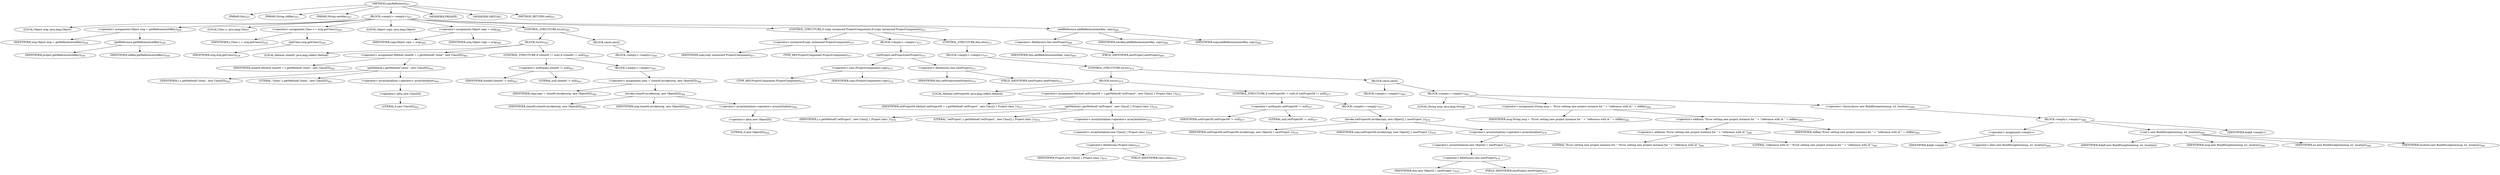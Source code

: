 digraph "copyReference" {  
"1029" [label = <(METHOD,copyReference)<SUB>457</SUB>> ]
"1030" [label = <(PARAM,this)<SUB>457</SUB>> ]
"1031" [label = <(PARAM,String oldKey)<SUB>457</SUB>> ]
"1032" [label = <(PARAM,String newKey)<SUB>457</SUB>> ]
"1033" [label = <(BLOCK,&lt;empty&gt;,&lt;empty&gt;)<SUB>457</SUB>> ]
"1034" [label = <(LOCAL,Object orig: java.lang.Object)> ]
"1035" [label = <(&lt;operator&gt;.assignment,Object orig = getReference(oldKey))<SUB>458</SUB>> ]
"1036" [label = <(IDENTIFIER,orig,Object orig = getReference(oldKey))<SUB>458</SUB>> ]
"1037" [label = <(getReference,getReference(oldKey))<SUB>458</SUB>> ]
"1038" [label = <(IDENTIFIER,project,getReference(oldKey))<SUB>458</SUB>> ]
"1039" [label = <(IDENTIFIER,oldKey,getReference(oldKey))<SUB>458</SUB>> ]
"1040" [label = <(LOCAL,Class c: java.lang.Class)> ]
"1041" [label = <(&lt;operator&gt;.assignment,Class c = orig.getClass())<SUB>459</SUB>> ]
"1042" [label = <(IDENTIFIER,c,Class c = orig.getClass())<SUB>459</SUB>> ]
"1043" [label = <(getClass,orig.getClass())<SUB>459</SUB>> ]
"1044" [label = <(IDENTIFIER,orig,orig.getClass())<SUB>459</SUB>> ]
"1045" [label = <(LOCAL,Object copy: java.lang.Object)> ]
"1046" [label = <(&lt;operator&gt;.assignment,Object copy = orig)<SUB>460</SUB>> ]
"1047" [label = <(IDENTIFIER,copy,Object copy = orig)<SUB>460</SUB>> ]
"1048" [label = <(IDENTIFIER,orig,Object copy = orig)<SUB>460</SUB>> ]
"1049" [label = <(CONTROL_STRUCTURE,try,try)<SUB>461</SUB>> ]
"1050" [label = <(BLOCK,try,try)<SUB>461</SUB>> ]
"1051" [label = <(LOCAL,Method cloneM: java.lang.reflect.Method)> ]
"1052" [label = <(&lt;operator&gt;.assignment,Method cloneM = c.getMethod(&quot;clone&quot;, new Class[0]))<SUB>462</SUB>> ]
"1053" [label = <(IDENTIFIER,cloneM,Method cloneM = c.getMethod(&quot;clone&quot;, new Class[0]))<SUB>462</SUB>> ]
"1054" [label = <(getMethod,c.getMethod(&quot;clone&quot;, new Class[0]))<SUB>462</SUB>> ]
"1055" [label = <(IDENTIFIER,c,c.getMethod(&quot;clone&quot;, new Class[0]))<SUB>462</SUB>> ]
"1056" [label = <(LITERAL,&quot;clone&quot;,c.getMethod(&quot;clone&quot;, new Class[0]))<SUB>462</SUB>> ]
"1057" [label = <(&lt;operator&gt;.arrayInitializer,&lt;operator&gt;.arrayInitializer)<SUB>462</SUB>> ]
"1058" [label = <(&lt;operator&gt;.alloc,new Class[0])> ]
"1059" [label = <(LITERAL,0,new Class[0])<SUB>462</SUB>> ]
"1060" [label = <(CONTROL_STRUCTURE,if (cloneM != null),if (cloneM != null))<SUB>463</SUB>> ]
"1061" [label = <(&lt;operator&gt;.notEquals,cloneM != null)<SUB>463</SUB>> ]
"1062" [label = <(IDENTIFIER,cloneM,cloneM != null)<SUB>463</SUB>> ]
"1063" [label = <(LITERAL,null,cloneM != null)<SUB>463</SUB>> ]
"1064" [label = <(BLOCK,&lt;empty&gt;,&lt;empty&gt;)<SUB>463</SUB>> ]
"1065" [label = <(&lt;operator&gt;.assignment,copy = cloneM.invoke(orig, new Object[0]))<SUB>464</SUB>> ]
"1066" [label = <(IDENTIFIER,copy,copy = cloneM.invoke(orig, new Object[0]))<SUB>464</SUB>> ]
"1067" [label = <(invoke,cloneM.invoke(orig, new Object[0]))<SUB>464</SUB>> ]
"1068" [label = <(IDENTIFIER,cloneM,cloneM.invoke(orig, new Object[0]))<SUB>464</SUB>> ]
"1069" [label = <(IDENTIFIER,orig,cloneM.invoke(orig, new Object[0]))<SUB>464</SUB>> ]
"1070" [label = <(&lt;operator&gt;.arrayInitializer,&lt;operator&gt;.arrayInitializer)<SUB>464</SUB>> ]
"1071" [label = <(&lt;operator&gt;.alloc,new Object[0])> ]
"1072" [label = <(LITERAL,0,new Object[0])<SUB>464</SUB>> ]
"1073" [label = <(BLOCK,catch,catch)> ]
"1074" [label = <(BLOCK,&lt;empty&gt;,&lt;empty&gt;)<SUB>466</SUB>> ]
"1075" [label = <(CONTROL_STRUCTURE,if (copy instanceof ProjectComponent),if (copy instanceof ProjectComponent))<SUB>471</SUB>> ]
"1076" [label = <(&lt;operator&gt;.instanceOf,copy instanceof ProjectComponent)<SUB>471</SUB>> ]
"1077" [label = <(IDENTIFIER,copy,copy instanceof ProjectComponent)<SUB>471</SUB>> ]
"1078" [label = <(TYPE_REF,ProjectComponent,ProjectComponent)<SUB>471</SUB>> ]
"1079" [label = <(BLOCK,&lt;empty&gt;,&lt;empty&gt;)<SUB>471</SUB>> ]
"1080" [label = <(setProject,setProject(newProject))<SUB>472</SUB>> ]
"1081" [label = <(&lt;operator&gt;.cast,(ProjectComponent) copy)<SUB>472</SUB>> ]
"1082" [label = <(TYPE_REF,ProjectComponent,ProjectComponent)<SUB>472</SUB>> ]
"1083" [label = <(IDENTIFIER,copy,(ProjectComponent) copy)<SUB>472</SUB>> ]
"1084" [label = <(&lt;operator&gt;.fieldAccess,this.newProject)<SUB>472</SUB>> ]
"1085" [label = <(IDENTIFIER,this,setProject(newProject))<SUB>472</SUB>> ]
"1086" [label = <(FIELD_IDENTIFIER,newProject,newProject)<SUB>472</SUB>> ]
"1087" [label = <(CONTROL_STRUCTURE,else,else)<SUB>473</SUB>> ]
"1088" [label = <(BLOCK,&lt;empty&gt;,&lt;empty&gt;)<SUB>473</SUB>> ]
"1089" [label = <(CONTROL_STRUCTURE,try,try)<SUB>474</SUB>> ]
"1090" [label = <(BLOCK,try,try)<SUB>474</SUB>> ]
"1091" [label = <(LOCAL,Method setProjectM: java.lang.reflect.Method)> ]
"1092" [label = <(&lt;operator&gt;.assignment,Method setProjectM = c.getMethod(&quot;setProject&quot;, new Class[] { Project.class }))<SUB>475</SUB>> ]
"1093" [label = <(IDENTIFIER,setProjectM,Method setProjectM = c.getMethod(&quot;setProject&quot;, new Class[] { Project.class }))<SUB>475</SUB>> ]
"1094" [label = <(getMethod,c.getMethod(&quot;setProject&quot;, new Class[] { Project.class }))<SUB>476</SUB>> ]
"1095" [label = <(IDENTIFIER,c,c.getMethod(&quot;setProject&quot;, new Class[] { Project.class }))<SUB>476</SUB>> ]
"1096" [label = <(LITERAL,&quot;setProject&quot;,c.getMethod(&quot;setProject&quot;, new Class[] { Project.class }))<SUB>476</SUB>> ]
"1097" [label = <(&lt;operator&gt;.arrayInitializer,&lt;operator&gt;.arrayInitializer)<SUB>476</SUB>> ]
"1098" [label = <(&lt;operator&gt;.arrayInitializer,new Class[] { Project.class })<SUB>476</SUB>> ]
"1099" [label = <(&lt;operator&gt;.fieldAccess,Project.class)<SUB>476</SUB>> ]
"1100" [label = <(IDENTIFIER,Project,new Class[] { Project.class })<SUB>476</SUB>> ]
"1101" [label = <(FIELD_IDENTIFIER,class,class)<SUB>476</SUB>> ]
"1102" [label = <(CONTROL_STRUCTURE,if (setProjectM != null),if (setProjectM != null))<SUB>477</SUB>> ]
"1103" [label = <(&lt;operator&gt;.notEquals,setProjectM != null)<SUB>477</SUB>> ]
"1104" [label = <(IDENTIFIER,setProjectM,setProjectM != null)<SUB>477</SUB>> ]
"1105" [label = <(LITERAL,null,setProjectM != null)<SUB>477</SUB>> ]
"1106" [label = <(BLOCK,&lt;empty&gt;,&lt;empty&gt;)<SUB>477</SUB>> ]
"1107" [label = <(invoke,setProjectM.invoke(copy, new Object[] { newProject }))<SUB>478</SUB>> ]
"1108" [label = <(IDENTIFIER,setProjectM,setProjectM.invoke(copy, new Object[] { newProject }))<SUB>478</SUB>> ]
"1109" [label = <(IDENTIFIER,copy,setProjectM.invoke(copy, new Object[] { newProject }))<SUB>478</SUB>> ]
"1110" [label = <(&lt;operator&gt;.arrayInitializer,&lt;operator&gt;.arrayInitializer)<SUB>478</SUB>> ]
"1111" [label = <(&lt;operator&gt;.arrayInitializer,new Object[] { newProject })<SUB>478</SUB>> ]
"1112" [label = <(&lt;operator&gt;.fieldAccess,this.newProject)<SUB>478</SUB>> ]
"1113" [label = <(IDENTIFIER,this,new Object[] { newProject })<SUB>478</SUB>> ]
"1114" [label = <(FIELD_IDENTIFIER,newProject,newProject)<SUB>478</SUB>> ]
"1115" [label = <(BLOCK,catch,catch)> ]
"1116" [label = <(BLOCK,&lt;empty&gt;,&lt;empty&gt;)<SUB>480</SUB>> ]
"1117" [label = <(BLOCK,&lt;empty&gt;,&lt;empty&gt;)<SUB>483</SUB>> ]
"1118" [label = <(LOCAL,String msg: java.lang.String)> ]
"1119" [label = <(&lt;operator&gt;.assignment,String msg = &quot;Error setting new project instance for &quot; + &quot;reference with id &quot; + oldKey)<SUB>484</SUB>> ]
"1120" [label = <(IDENTIFIER,msg,String msg = &quot;Error setting new project instance for &quot; + &quot;reference with id &quot; + oldKey)<SUB>484</SUB>> ]
"1121" [label = <(&lt;operator&gt;.addition,&quot;Error setting new project instance for &quot; + &quot;reference with id &quot; + oldKey)<SUB>484</SUB>> ]
"1122" [label = <(&lt;operator&gt;.addition,&quot;Error setting new project instance for &quot; + &quot;reference with id &quot;)<SUB>484</SUB>> ]
"1123" [label = <(LITERAL,&quot;Error setting new project instance for &quot;,&quot;Error setting new project instance for &quot; + &quot;reference with id &quot;)<SUB>484</SUB>> ]
"1124" [label = <(LITERAL,&quot;reference with id &quot;,&quot;Error setting new project instance for &quot; + &quot;reference with id &quot;)<SUB>485</SUB>> ]
"1125" [label = <(IDENTIFIER,oldKey,&quot;Error setting new project instance for &quot; + &quot;reference with id &quot; + oldKey)<SUB>485</SUB>> ]
"1126" [label = <(&lt;operator&gt;.throw,throw new BuildException(msg, e2, location);)<SUB>486</SUB>> ]
"1127" [label = <(BLOCK,&lt;empty&gt;,&lt;empty&gt;)<SUB>486</SUB>> ]
"1128" [label = <(&lt;operator&gt;.assignment,&lt;empty&gt;)> ]
"1129" [label = <(IDENTIFIER,$obj9,&lt;empty&gt;)> ]
"1130" [label = <(&lt;operator&gt;.alloc,new BuildException(msg, e2, location))<SUB>486</SUB>> ]
"1131" [label = <(&lt;init&gt;,new BuildException(msg, e2, location))<SUB>486</SUB>> ]
"1132" [label = <(IDENTIFIER,$obj9,new BuildException(msg, e2, location))> ]
"1133" [label = <(IDENTIFIER,msg,new BuildException(msg, e2, location))<SUB>486</SUB>> ]
"1134" [label = <(IDENTIFIER,e2,new BuildException(msg, e2, location))<SUB>486</SUB>> ]
"1135" [label = <(IDENTIFIER,location,new BuildException(msg, e2, location))<SUB>486</SUB>> ]
"1136" [label = <(IDENTIFIER,$obj9,&lt;empty&gt;)> ]
"1137" [label = <(addReference,addReference(newKey, copy))<SUB>489</SUB>> ]
"1138" [label = <(&lt;operator&gt;.fieldAccess,this.newProject)<SUB>489</SUB>> ]
"1139" [label = <(IDENTIFIER,this,addReference(newKey, copy))<SUB>489</SUB>> ]
"1140" [label = <(FIELD_IDENTIFIER,newProject,newProject)<SUB>489</SUB>> ]
"1141" [label = <(IDENTIFIER,newKey,addReference(newKey, copy))<SUB>489</SUB>> ]
"1142" [label = <(IDENTIFIER,copy,addReference(newKey, copy))<SUB>489</SUB>> ]
"1143" [label = <(MODIFIER,PRIVATE)> ]
"1144" [label = <(MODIFIER,VIRTUAL)> ]
"1145" [label = <(METHOD_RETURN,void)<SUB>457</SUB>> ]
  "1029" -> "1030" 
  "1029" -> "1031" 
  "1029" -> "1032" 
  "1029" -> "1033" 
  "1029" -> "1143" 
  "1029" -> "1144" 
  "1029" -> "1145" 
  "1033" -> "1034" 
  "1033" -> "1035" 
  "1033" -> "1040" 
  "1033" -> "1041" 
  "1033" -> "1045" 
  "1033" -> "1046" 
  "1033" -> "1049" 
  "1033" -> "1075" 
  "1033" -> "1137" 
  "1035" -> "1036" 
  "1035" -> "1037" 
  "1037" -> "1038" 
  "1037" -> "1039" 
  "1041" -> "1042" 
  "1041" -> "1043" 
  "1043" -> "1044" 
  "1046" -> "1047" 
  "1046" -> "1048" 
  "1049" -> "1050" 
  "1049" -> "1073" 
  "1050" -> "1051" 
  "1050" -> "1052" 
  "1050" -> "1060" 
  "1052" -> "1053" 
  "1052" -> "1054" 
  "1054" -> "1055" 
  "1054" -> "1056" 
  "1054" -> "1057" 
  "1057" -> "1058" 
  "1058" -> "1059" 
  "1060" -> "1061" 
  "1060" -> "1064" 
  "1061" -> "1062" 
  "1061" -> "1063" 
  "1064" -> "1065" 
  "1065" -> "1066" 
  "1065" -> "1067" 
  "1067" -> "1068" 
  "1067" -> "1069" 
  "1067" -> "1070" 
  "1070" -> "1071" 
  "1071" -> "1072" 
  "1073" -> "1074" 
  "1075" -> "1076" 
  "1075" -> "1079" 
  "1075" -> "1087" 
  "1076" -> "1077" 
  "1076" -> "1078" 
  "1079" -> "1080" 
  "1080" -> "1081" 
  "1080" -> "1084" 
  "1081" -> "1082" 
  "1081" -> "1083" 
  "1084" -> "1085" 
  "1084" -> "1086" 
  "1087" -> "1088" 
  "1088" -> "1089" 
  "1089" -> "1090" 
  "1089" -> "1115" 
  "1090" -> "1091" 
  "1090" -> "1092" 
  "1090" -> "1102" 
  "1092" -> "1093" 
  "1092" -> "1094" 
  "1094" -> "1095" 
  "1094" -> "1096" 
  "1094" -> "1097" 
  "1097" -> "1098" 
  "1098" -> "1099" 
  "1099" -> "1100" 
  "1099" -> "1101" 
  "1102" -> "1103" 
  "1102" -> "1106" 
  "1103" -> "1104" 
  "1103" -> "1105" 
  "1106" -> "1107" 
  "1107" -> "1108" 
  "1107" -> "1109" 
  "1107" -> "1110" 
  "1110" -> "1111" 
  "1111" -> "1112" 
  "1112" -> "1113" 
  "1112" -> "1114" 
  "1115" -> "1116" 
  "1115" -> "1117" 
  "1117" -> "1118" 
  "1117" -> "1119" 
  "1117" -> "1126" 
  "1119" -> "1120" 
  "1119" -> "1121" 
  "1121" -> "1122" 
  "1121" -> "1125" 
  "1122" -> "1123" 
  "1122" -> "1124" 
  "1126" -> "1127" 
  "1127" -> "1128" 
  "1127" -> "1131" 
  "1127" -> "1136" 
  "1128" -> "1129" 
  "1128" -> "1130" 
  "1131" -> "1132" 
  "1131" -> "1133" 
  "1131" -> "1134" 
  "1131" -> "1135" 
  "1137" -> "1138" 
  "1137" -> "1141" 
  "1137" -> "1142" 
  "1138" -> "1139" 
  "1138" -> "1140" 
}
